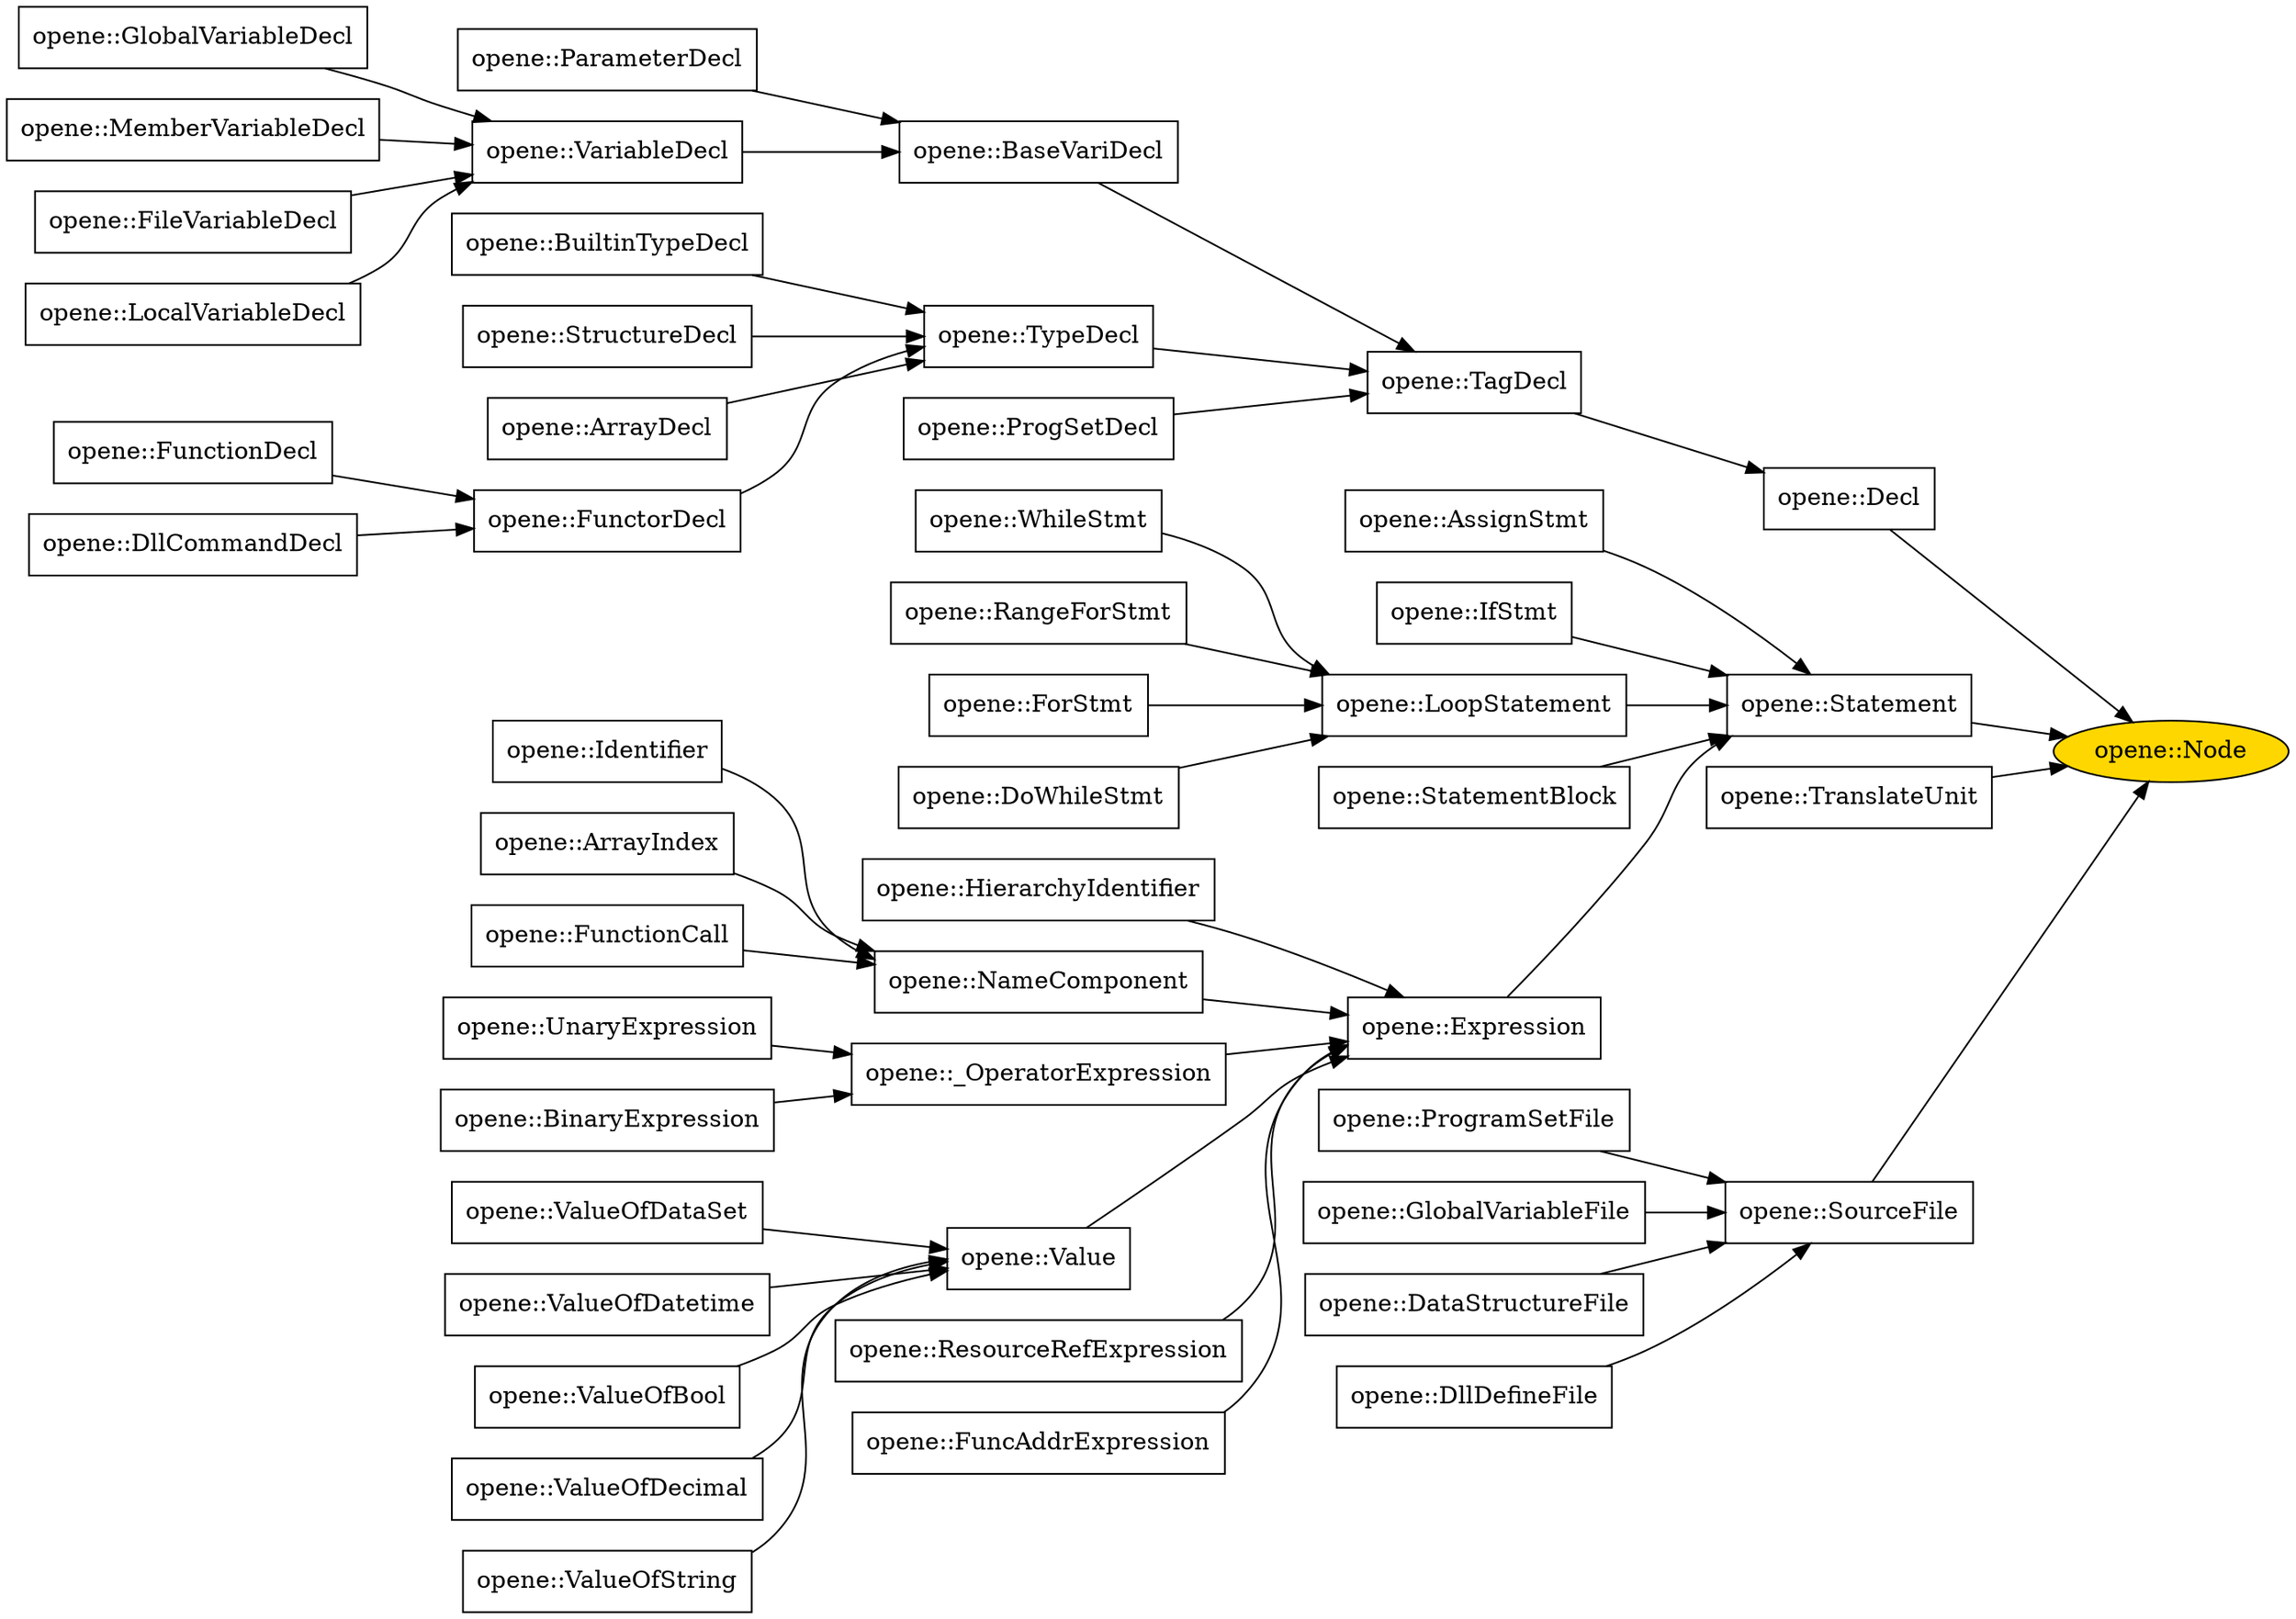 digraph G {
	rankdir=LR;
	node[shape=box];

	# Class inheritance link.
	"opene::SourceFile" -> "opene::Node"
	"opene::ProgramSetFile" -> "opene::SourceFile"
	"opene::GlobalVariableFile" -> "opene::SourceFile"
	"opene::DataStructureFile" -> "opene::SourceFile"
	"opene::DllDefineFile" -> "opene::SourceFile"
	"opene::Decl" -> "opene::Node"
	"opene::TagDecl" -> "opene::Decl"
	"opene::BaseVariDecl" -> "opene::TagDecl"
	"opene::ParameterDecl" -> "opene::BaseVariDecl"
	"opene::VariableDecl" -> "opene::BaseVariDecl"
	"opene::GlobalVariableDecl" -> "opene::VariableDecl"
	"opene::MemberVariableDecl" -> "opene::VariableDecl"
	"opene::FileVariableDecl" -> "opene::VariableDecl"
	"opene::LocalVariableDecl" -> "opene::VariableDecl"
	"opene::TypeDecl" -> "opene::TagDecl"
	"opene::BuiltinTypeDecl" -> "opene::TypeDecl"
	"opene::StructureDecl" -> "opene::TypeDecl"
	"opene::ArrayDecl" -> "opene::TypeDecl"
	"opene::FunctorDecl" -> "opene::TypeDecl"
	"opene::FunctionDecl" -> "opene::FunctorDecl"
	"opene::DllCommandDecl" -> "opene::FunctorDecl"
	"opene::ProgSetDecl" -> "opene::TagDecl"
	"opene::Statement" -> "opene::Node"
	"opene::AssignStmt" -> "opene::Statement"
	"opene::IfStmt" -> "opene::Statement"
	"opene::LoopStatement" -> "opene::Statement"
	"opene::WhileStmt" -> "opene::LoopStatement"
	"opene::RangeForStmt" -> "opene::LoopStatement"
	"opene::ForStmt" -> "opene::LoopStatement"
	"opene::DoWhileStmt" -> "opene::LoopStatement"
	"opene::StatementBlock" -> "opene::Statement"
	"opene::Expression" -> "opene::Statement"
	"opene::HierarchyIdentifier" -> "opene::Expression"
	"opene::NameComponent" -> "opene::Expression"
	"opene::Identifier" -> "opene::NameComponent"
	"opene::ArrayIndex" -> "opene::NameComponent"
	"opene::FunctionCall" -> "opene::NameComponent"
	"opene::_OperatorExpression" -> "opene::Expression"
	"opene::UnaryExpression" -> "opene::_OperatorExpression"
	"opene::BinaryExpression" -> "opene::_OperatorExpression"
	"opene::Value" -> "opene::Expression"
	"opene::ValueOfDataSet" -> "opene::Value"
	"opene::ValueOfDatetime" -> "opene::Value"
	"opene::ResourceRefExpression" -> "opene::Expression"
	"opene::FuncAddrExpression" -> "opene::Expression"
	"opene::ValueOfBool" -> "opene::Value"
	"opene::ValueOfDecimal" -> "opene::Value"
	"opene::ValueOfString" -> "opene::Value"
	"opene::TranslateUnit" -> "opene::Node"
	"opene::Node"[shape=ellipse fillcolor=gold style=filled];
}
